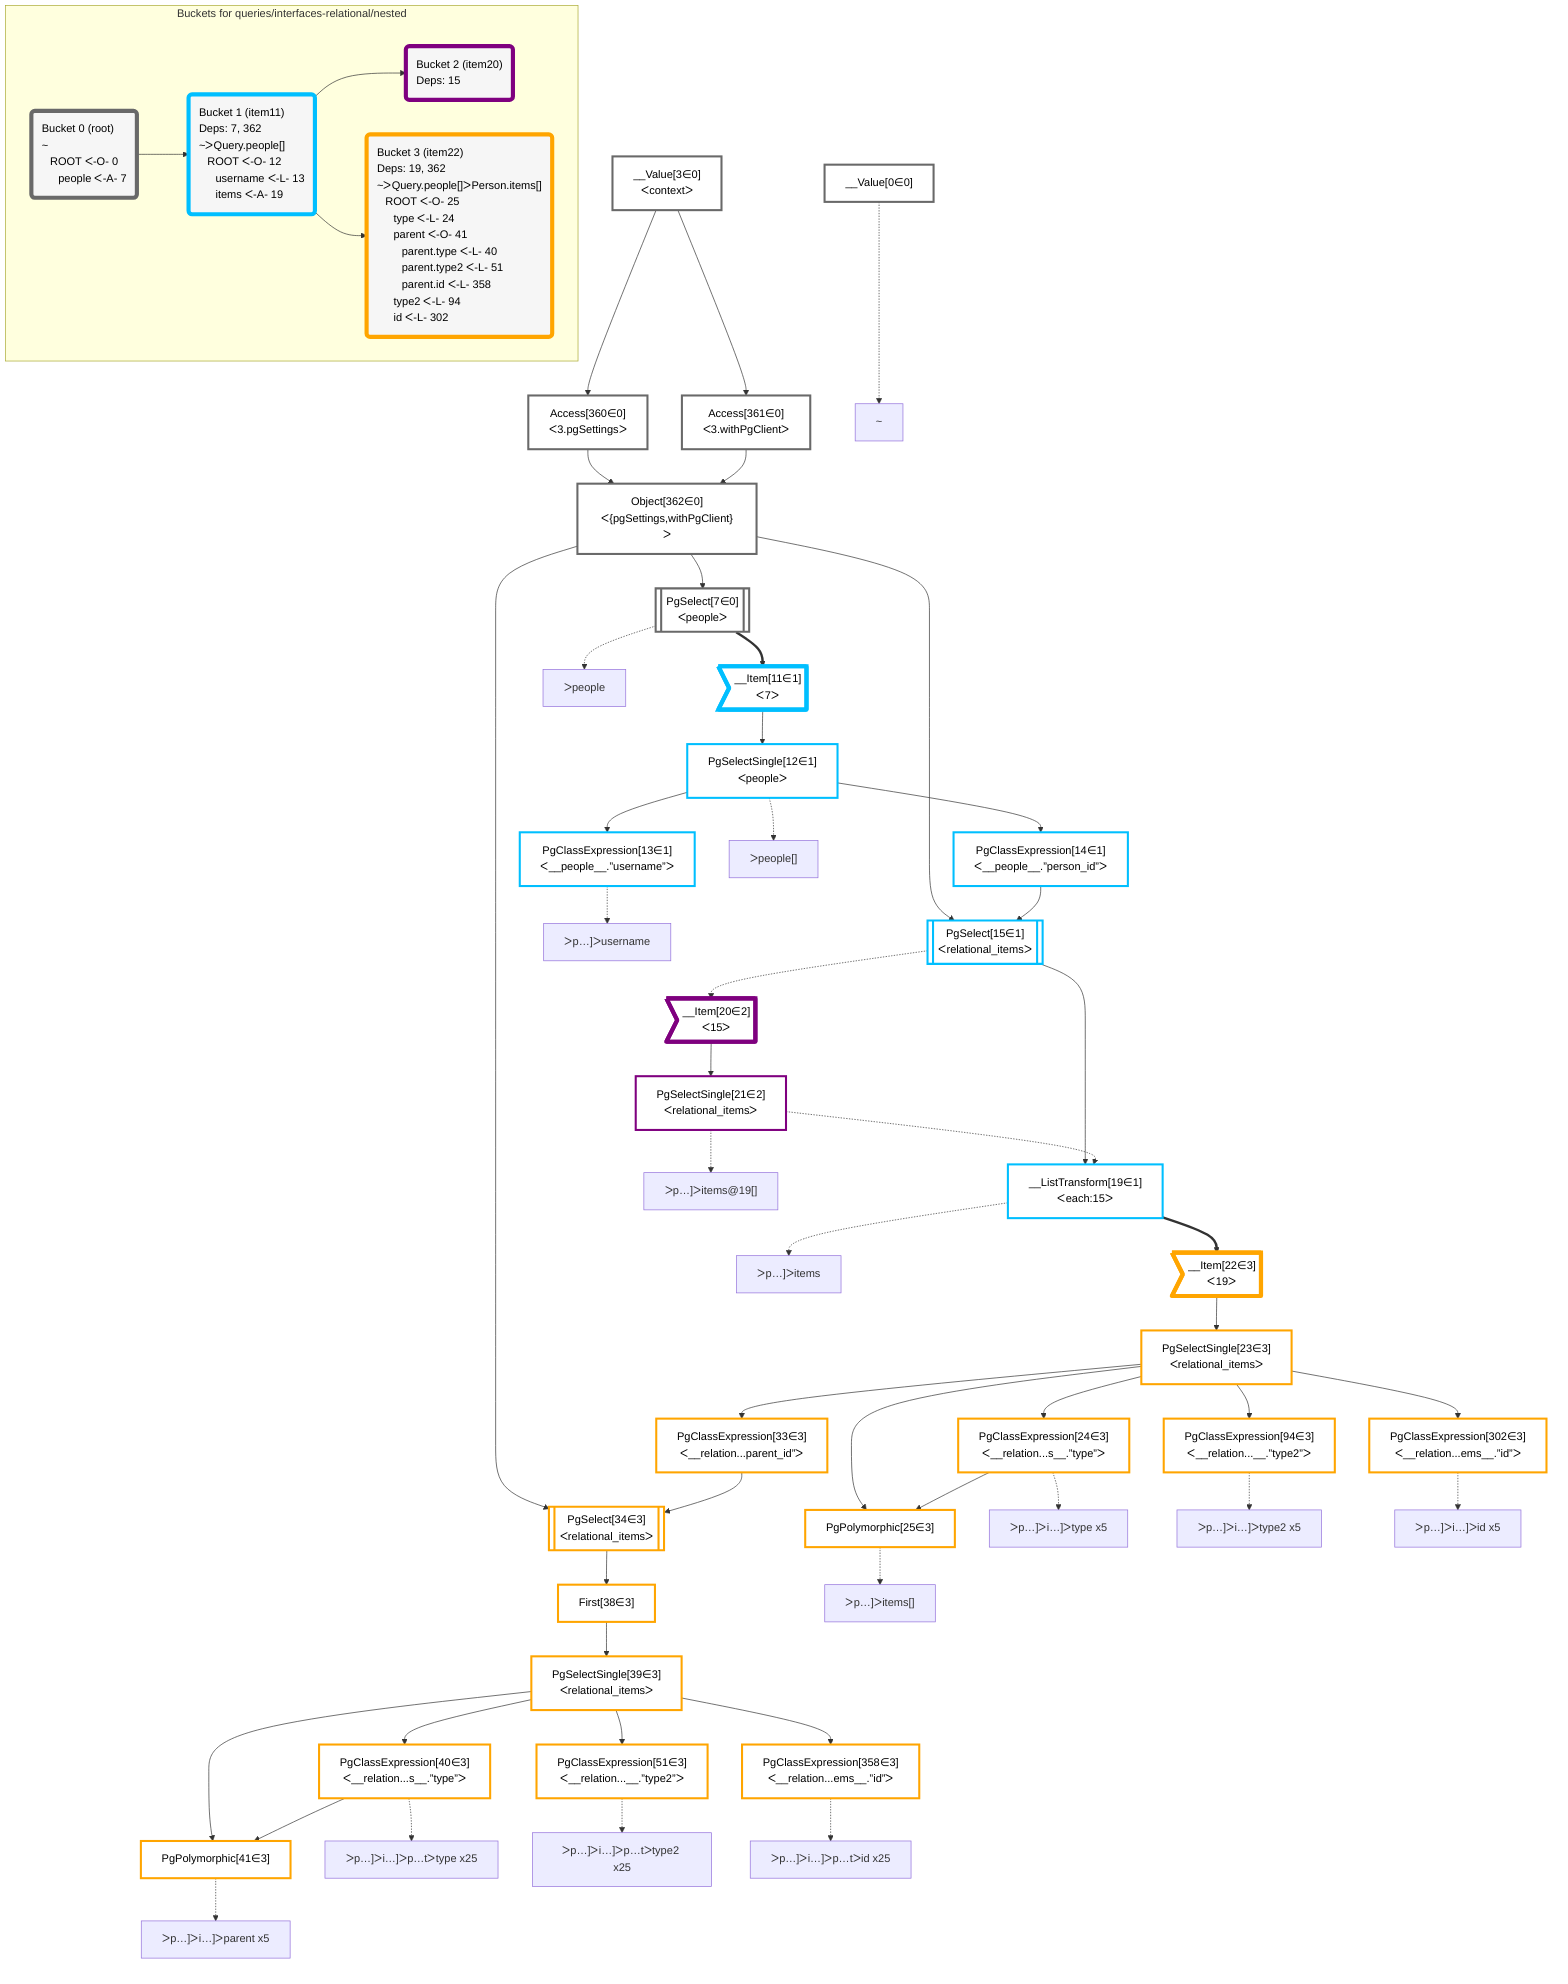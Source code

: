 graph TD
    classDef path fill:#eee,stroke:#000,color:#000
    classDef plan fill:#fff,stroke-width:3px,color:#000
    classDef itemplan fill:#fff,stroke-width:6px,color:#000
    classDef sideeffectplan fill:#f00,stroke-width:6px,color:#000
    classDef bucket fill:#f6f6f6,color:#000,stroke-width:6px,text-align:left


    %% define plans
    __Value0["__Value[0∈0]"]:::plan
    __Value3["__Value[3∈0]<br />ᐸcontextᐳ"]:::plan
    Access360["Access[360∈0]<br />ᐸ3.pgSettingsᐳ"]:::plan
    Access361["Access[361∈0]<br />ᐸ3.withPgClientᐳ"]:::plan
    Object362["Object[362∈0]<br />ᐸ{pgSettings,withPgClient}ᐳ"]:::plan
    PgSelect7[["PgSelect[7∈0]<br />ᐸpeopleᐳ"]]:::plan
    __Item11>"__Item[11∈1]<br />ᐸ7ᐳ"]:::itemplan
    PgSelectSingle12["PgSelectSingle[12∈1]<br />ᐸpeopleᐳ"]:::plan
    PgClassExpression13["PgClassExpression[13∈1]<br />ᐸ__people__.”username”ᐳ"]:::plan
    PgClassExpression14["PgClassExpression[14∈1]<br />ᐸ__people__.”person_id”ᐳ"]:::plan
    PgSelect15[["PgSelect[15∈1]<br />ᐸrelational_itemsᐳ"]]:::plan
    __ListTransform19["__ListTransform[19∈1]<br />ᐸeach:15ᐳ"]:::plan
    __Item20>"__Item[20∈2]<br />ᐸ15ᐳ"]:::itemplan
    PgSelectSingle21["PgSelectSingle[21∈2]<br />ᐸrelational_itemsᐳ"]:::plan
    __Item22>"__Item[22∈3]<br />ᐸ19ᐳ"]:::itemplan
    PgSelectSingle23["PgSelectSingle[23∈3]<br />ᐸrelational_itemsᐳ"]:::plan
    PgClassExpression24["PgClassExpression[24∈3]<br />ᐸ__relation...s__.”type”ᐳ"]:::plan
    PgPolymorphic25["PgPolymorphic[25∈3]"]:::plan
    PgClassExpression302["PgClassExpression[302∈3]<br />ᐸ__relation...ems__.”id”ᐳ"]:::plan
    PgClassExpression33["PgClassExpression[33∈3]<br />ᐸ__relation...parent_id”ᐳ"]:::plan
    PgSelect34[["PgSelect[34∈3]<br />ᐸrelational_itemsᐳ"]]:::plan
    First38["First[38∈3]"]:::plan
    PgSelectSingle39["PgSelectSingle[39∈3]<br />ᐸrelational_itemsᐳ"]:::plan
    PgClassExpression40["PgClassExpression[40∈3]<br />ᐸ__relation...s__.”type”ᐳ"]:::plan
    PgPolymorphic41["PgPolymorphic[41∈3]"]:::plan
    PgClassExpression358["PgClassExpression[358∈3]<br />ᐸ__relation...ems__.”id”ᐳ"]:::plan
    PgClassExpression51["PgClassExpression[51∈3]<br />ᐸ__relation...__.”type2”ᐳ"]:::plan
    PgClassExpression94["PgClassExpression[94∈3]<br />ᐸ__relation...__.”type2”ᐳ"]:::plan

    %% plan dependencies
    __Value3 --> Access360
    __Value3 --> Access361
    Access360 & Access361 --> Object362
    Object362 --> PgSelect7
    PgSelect7 ==> __Item11
    __Item11 --> PgSelectSingle12
    PgSelectSingle12 --> PgClassExpression13
    PgSelectSingle12 --> PgClassExpression14
    Object362 & PgClassExpression14 --> PgSelect15
    PgSelect15 --> __ListTransform19
    PgSelectSingle21 -.-> __ListTransform19
    PgSelect15 -.-> __Item20
    __Item20 --> PgSelectSingle21
    __ListTransform19 ==> __Item22
    __Item22 --> PgSelectSingle23
    PgSelectSingle23 --> PgClassExpression24
    PgSelectSingle23 & PgClassExpression24 --> PgPolymorphic25
    PgSelectSingle23 --> PgClassExpression302
    PgSelectSingle23 --> PgClassExpression33
    Object362 & PgClassExpression33 --> PgSelect34
    PgSelect34 --> First38
    First38 --> PgSelectSingle39
    PgSelectSingle39 --> PgClassExpression40
    PgSelectSingle39 & PgClassExpression40 --> PgPolymorphic41
    PgSelectSingle39 --> PgClassExpression358
    PgSelectSingle39 --> PgClassExpression51
    PgSelectSingle23 --> PgClassExpression94

    %% plan-to-path relationships
    P0["~"]
    __Value0 -.-> P0
    P7["ᐳpeople"]
    PgSelect7 -.-> P7
    P12["ᐳpeople[]"]
    PgSelectSingle12 -.-> P12
    P13["ᐳp…]ᐳusername"]
    PgClassExpression13 -.-> P13
    P19["ᐳp…]ᐳitems"]
    __ListTransform19 -.-> P19
    P21["ᐳp…]ᐳitems@19[]"]
    PgSelectSingle21 -.-> P21
    P24["ᐳp…]ᐳi…]ᐳtype x5"]
    PgClassExpression24 -.-> P24
    P25["ᐳp…]ᐳitems[]"]
    PgPolymorphic25 -.-> P25
    P40["ᐳp…]ᐳi…]ᐳp…tᐳtype x25"]
    PgClassExpression40 -.-> P40
    P41["ᐳp…]ᐳi…]ᐳparent x5"]
    PgPolymorphic41 -.-> P41
    P51["ᐳp…]ᐳi…]ᐳp…tᐳtype2 x25"]
    PgClassExpression51 -.-> P51
    P94["ᐳp…]ᐳi…]ᐳtype2 x5"]
    PgClassExpression94 -.-> P94
    P302["ᐳp…]ᐳi…]ᐳid x5"]
    PgClassExpression302 -.-> P302
    P358["ᐳp…]ᐳi…]ᐳp…tᐳid x25"]
    PgClassExpression358 -.-> P358

    subgraph "Buckets for queries/interfaces-relational/nested"
    Bucket0("Bucket 0 (root)<br />~<br />⠀ROOT ᐸ-O- 0<br />⠀⠀people ᐸ-A- 7"):::bucket
    classDef bucket0 stroke:#696969
    class Bucket0,__Value0,__Value3,PgSelect7,Access360,Access361,Object362 bucket0
    Bucket1("Bucket 1 (item11)<br />Deps: 7, 362<br />~ᐳQuery.people[]<br />⠀ROOT ᐸ-O- 12<br />⠀⠀username ᐸ-L- 13<br />⠀⠀items ᐸ-A- 19"):::bucket
    classDef bucket1 stroke:#00bfff
    class Bucket1,__Item11,PgSelectSingle12,PgClassExpression13,PgClassExpression14,PgSelect15,__ListTransform19 bucket1
    Bucket2("Bucket 2 (item20)<br />Deps: 15"):::bucket
    classDef bucket2 stroke:#7f007f
    class Bucket2,__Item20,PgSelectSingle21 bucket2
    Bucket3("Bucket 3 (item22)<br />Deps: 19, 362<br />~ᐳQuery.people[]ᐳPerson.items[]<br />⠀ROOT ᐸ-O- 25<br />⠀⠀type ᐸ-L- 24<br />⠀⠀parent ᐸ-O- 41<br />⠀⠀⠀parent.type ᐸ-L- 40<br />⠀⠀⠀parent.type2 ᐸ-L- 51<br />⠀⠀⠀parent.id ᐸ-L- 358<br />⠀⠀type2 ᐸ-L- 94<br />⠀⠀id ᐸ-L- 302"):::bucket
    classDef bucket3 stroke:#ffa500
    class Bucket3,__Item22,PgSelectSingle23,PgClassExpression24,PgPolymorphic25,PgClassExpression33,PgSelect34,First38,PgSelectSingle39,PgClassExpression40,PgPolymorphic41,PgClassExpression51,PgClassExpression94,PgClassExpression302,PgClassExpression358 bucket3
    Bucket0 --> Bucket1
    Bucket1 --> Bucket2 & Bucket3
    end